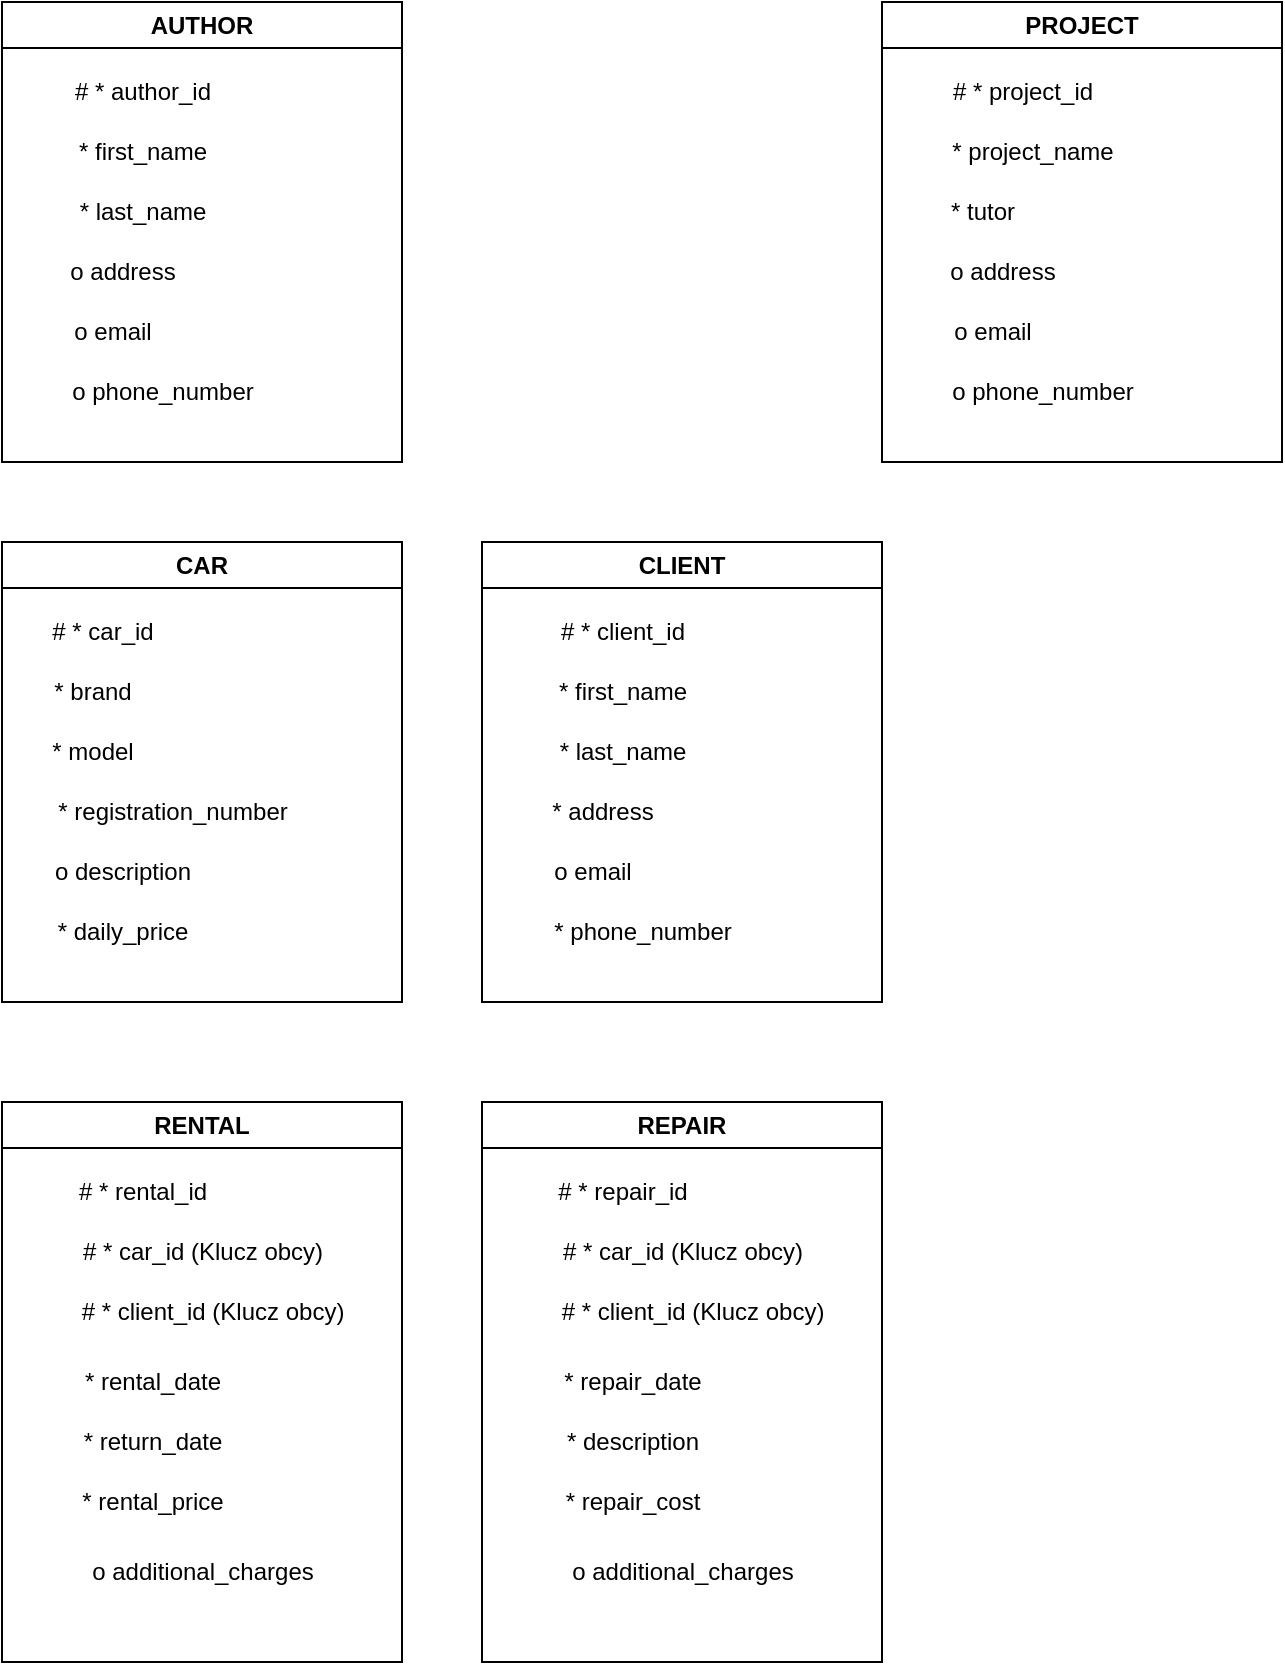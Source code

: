 <mxfile version="21.1.7" type="github">
  <diagram name="Strona-1" id="fPzl1J1sIAi2Sx4Lx70H">
    <mxGraphModel dx="795" dy="433" grid="1" gridSize="10" guides="1" tooltips="1" connect="1" arrows="1" fold="1" page="1" pageScale="1" pageWidth="827" pageHeight="1169" math="0" shadow="0">
      <root>
        <mxCell id="0" />
        <mxCell id="1" parent="0" />
        <mxCell id="qF0Ar4klL7RjDzRg76NX-9" value="CAR" style="swimlane;whiteSpace=wrap;html=1;" parent="1" vertex="1">
          <mxGeometry x="80" y="350" width="200" height="230" as="geometry">
            <mxRectangle x="80" y="40" width="70" height="30" as="alternateBounds" />
          </mxGeometry>
        </mxCell>
        <mxCell id="qF0Ar4klL7RjDzRg76NX-10" value="# * car_id" style="text;html=1;align=center;verticalAlign=middle;resizable=0;points=[];autosize=1;strokeColor=none;fillColor=none;" parent="qF0Ar4klL7RjDzRg76NX-9" vertex="1">
          <mxGeometry x="15" y="30" width="70" height="30" as="geometry" />
        </mxCell>
        <mxCell id="qF0Ar4klL7RjDzRg76NX-11" value="* brand" style="text;html=1;align=center;verticalAlign=middle;resizable=0;points=[];autosize=1;strokeColor=none;fillColor=none;" parent="qF0Ar4klL7RjDzRg76NX-9" vertex="1">
          <mxGeometry x="15" y="60" width="60" height="30" as="geometry" />
        </mxCell>
        <mxCell id="qF0Ar4klL7RjDzRg76NX-12" value="* model" style="text;html=1;align=center;verticalAlign=middle;resizable=0;points=[];autosize=1;strokeColor=none;fillColor=none;" parent="qF0Ar4klL7RjDzRg76NX-9" vertex="1">
          <mxGeometry x="15" y="90" width="60" height="30" as="geometry" />
        </mxCell>
        <mxCell id="qF0Ar4klL7RjDzRg76NX-14" value="o description" style="text;html=1;align=center;verticalAlign=middle;resizable=0;points=[];autosize=1;strokeColor=none;fillColor=none;" parent="qF0Ar4klL7RjDzRg76NX-9" vertex="1">
          <mxGeometry x="15" y="150" width="90" height="30" as="geometry" />
        </mxCell>
        <mxCell id="qF0Ar4klL7RjDzRg76NX-15" value="*&amp;nbsp;daily_price " style="text;html=1;align=center;verticalAlign=middle;resizable=0;points=[];autosize=1;strokeColor=none;fillColor=none;" parent="qF0Ar4klL7RjDzRg76NX-9" vertex="1">
          <mxGeometry x="15" y="180" width="90" height="30" as="geometry" />
        </mxCell>
        <mxCell id="qF0Ar4klL7RjDzRg76NX-25" value="*&amp;nbsp;registration_number " style="text;html=1;align=center;verticalAlign=middle;resizable=0;points=[];autosize=1;strokeColor=none;fillColor=none;" parent="qF0Ar4klL7RjDzRg76NX-9" vertex="1">
          <mxGeometry x="15" y="120" width="140" height="30" as="geometry" />
        </mxCell>
        <mxCell id="qF0Ar4klL7RjDzRg76NX-26" value="CLIENT" style="swimlane;whiteSpace=wrap;html=1;startSize=23;" parent="1" vertex="1">
          <mxGeometry x="320" y="350" width="200" height="230" as="geometry" />
        </mxCell>
        <mxCell id="qF0Ar4klL7RjDzRg76NX-27" value="# *&amp;nbsp;client_id " style="text;html=1;align=center;verticalAlign=middle;resizable=0;points=[];autosize=1;strokeColor=none;fillColor=none;" parent="qF0Ar4klL7RjDzRg76NX-26" vertex="1">
          <mxGeometry x="25" y="30" width="90" height="30" as="geometry" />
        </mxCell>
        <mxCell id="qF0Ar4klL7RjDzRg76NX-31" value="*&amp;nbsp;phone_number " style="text;html=1;align=center;verticalAlign=middle;resizable=0;points=[];autosize=1;strokeColor=none;fillColor=none;" parent="qF0Ar4klL7RjDzRg76NX-26" vertex="1">
          <mxGeometry x="25" y="180" width="110" height="30" as="geometry" />
        </mxCell>
        <mxCell id="qF0Ar4klL7RjDzRg76NX-28" value="*&amp;nbsp;first_name " style="text;html=1;align=center;verticalAlign=middle;resizable=0;points=[];autosize=1;strokeColor=none;fillColor=none;" parent="qF0Ar4klL7RjDzRg76NX-26" vertex="1">
          <mxGeometry x="25" y="60" width="90" height="30" as="geometry" />
        </mxCell>
        <mxCell id="qF0Ar4klL7RjDzRg76NX-29" value="*&amp;nbsp;last_name " style="text;html=1;align=center;verticalAlign=middle;resizable=0;points=[];autosize=1;strokeColor=none;fillColor=none;" parent="qF0Ar4klL7RjDzRg76NX-26" vertex="1">
          <mxGeometry x="25" y="90" width="90" height="30" as="geometry" />
        </mxCell>
        <mxCell id="qF0Ar4klL7RjDzRg76NX-32" value="*&amp;nbsp;address " style="text;html=1;align=center;verticalAlign=middle;resizable=0;points=[];autosize=1;strokeColor=none;fillColor=none;" parent="qF0Ar4klL7RjDzRg76NX-26" vertex="1">
          <mxGeometry x="25" y="120" width="70" height="30" as="geometry" />
        </mxCell>
        <mxCell id="qF0Ar4klL7RjDzRg76NX-30" value="o&amp;nbsp;email " style="text;html=1;align=center;verticalAlign=middle;resizable=0;points=[];autosize=1;strokeColor=none;fillColor=none;" parent="qF0Ar4klL7RjDzRg76NX-26" vertex="1">
          <mxGeometry x="25" y="150" width="60" height="30" as="geometry" />
        </mxCell>
        <mxCell id="qF0Ar4klL7RjDzRg76NX-33" value="RENTAL" style="swimlane;whiteSpace=wrap;html=1;startSize=23;" parent="1" vertex="1">
          <mxGeometry x="80" y="630" width="200" height="280" as="geometry" />
        </mxCell>
        <mxCell id="qF0Ar4klL7RjDzRg76NX-34" value="# *&amp;nbsp;rental_id " style="text;html=1;align=center;verticalAlign=middle;resizable=0;points=[];autosize=1;strokeColor=none;fillColor=none;" parent="qF0Ar4klL7RjDzRg76NX-33" vertex="1">
          <mxGeometry x="25" y="30" width="90" height="30" as="geometry" />
        </mxCell>
        <mxCell id="qF0Ar4klL7RjDzRg76NX-35" value="* rental_price " style="text;html=1;align=center;verticalAlign=middle;resizable=0;points=[];autosize=1;strokeColor=none;fillColor=none;" parent="qF0Ar4klL7RjDzRg76NX-33" vertex="1">
          <mxGeometry x="30" y="185" width="90" height="30" as="geometry" />
        </mxCell>
        <mxCell id="qF0Ar4klL7RjDzRg76NX-38" value="*&amp;nbsp;rental_date " style="text;html=1;align=center;verticalAlign=middle;resizable=0;points=[];autosize=1;strokeColor=none;fillColor=none;" parent="qF0Ar4klL7RjDzRg76NX-33" vertex="1">
          <mxGeometry x="30" y="125" width="90" height="30" as="geometry" />
        </mxCell>
        <mxCell id="qF0Ar4klL7RjDzRg76NX-39" value="* return_date " style="text;html=1;align=center;verticalAlign=middle;resizable=0;points=[];autosize=1;strokeColor=none;fillColor=none;" parent="qF0Ar4klL7RjDzRg76NX-33" vertex="1">
          <mxGeometry x="30" y="155" width="90" height="30" as="geometry" />
        </mxCell>
        <mxCell id="qF0Ar4klL7RjDzRg76NX-40" value="# * car_id (Klucz obcy)" style="text;html=1;align=center;verticalAlign=middle;resizable=0;points=[];autosize=1;strokeColor=none;fillColor=none;" parent="qF0Ar4klL7RjDzRg76NX-33" vertex="1">
          <mxGeometry x="30" y="60" width="140" height="30" as="geometry" />
        </mxCell>
        <mxCell id="qF0Ar4klL7RjDzRg76NX-41" value="# *&amp;nbsp;client_id (Klucz obcy)" style="text;html=1;align=center;verticalAlign=middle;resizable=0;points=[];autosize=1;strokeColor=none;fillColor=none;" parent="qF0Ar4klL7RjDzRg76NX-33" vertex="1">
          <mxGeometry x="30" y="90" width="150" height="30" as="geometry" />
        </mxCell>
        <mxCell id="qF0Ar4klL7RjDzRg76NX-42" value="o additional_charges" style="text;html=1;align=center;verticalAlign=middle;resizable=0;points=[];autosize=1;strokeColor=none;fillColor=none;" parent="qF0Ar4klL7RjDzRg76NX-33" vertex="1">
          <mxGeometry x="35" y="220" width="130" height="30" as="geometry" />
        </mxCell>
        <mxCell id="qF0Ar4klL7RjDzRg76NX-43" value="REPAIR" style="swimlane;whiteSpace=wrap;html=1;startSize=23;" parent="1" vertex="1">
          <mxGeometry x="320" y="630" width="200" height="280" as="geometry" />
        </mxCell>
        <mxCell id="qF0Ar4klL7RjDzRg76NX-44" value="# *&amp;nbsp;repair_id " style="text;html=1;align=center;verticalAlign=middle;resizable=0;points=[];autosize=1;strokeColor=none;fillColor=none;" parent="qF0Ar4klL7RjDzRg76NX-43" vertex="1">
          <mxGeometry x="25" y="30" width="90" height="30" as="geometry" />
        </mxCell>
        <mxCell id="qF0Ar4klL7RjDzRg76NX-45" value="* repair_cost " style="text;html=1;align=center;verticalAlign=middle;resizable=0;points=[];autosize=1;strokeColor=none;fillColor=none;" parent="qF0Ar4klL7RjDzRg76NX-43" vertex="1">
          <mxGeometry x="30" y="185" width="90" height="30" as="geometry" />
        </mxCell>
        <mxCell id="qF0Ar4klL7RjDzRg76NX-46" value="*&amp;nbsp;repair_date " style="text;html=1;align=center;verticalAlign=middle;resizable=0;points=[];autosize=1;strokeColor=none;fillColor=none;" parent="qF0Ar4klL7RjDzRg76NX-43" vertex="1">
          <mxGeometry x="30" y="125" width="90" height="30" as="geometry" />
        </mxCell>
        <mxCell id="qF0Ar4klL7RjDzRg76NX-47" value="*&amp;nbsp;description " style="text;html=1;align=center;verticalAlign=middle;resizable=0;points=[];autosize=1;strokeColor=none;fillColor=none;" parent="qF0Ar4klL7RjDzRg76NX-43" vertex="1">
          <mxGeometry x="30" y="155" width="90" height="30" as="geometry" />
        </mxCell>
        <mxCell id="qF0Ar4klL7RjDzRg76NX-48" value="# * car_id (Klucz obcy)" style="text;html=1;align=center;verticalAlign=middle;resizable=0;points=[];autosize=1;strokeColor=none;fillColor=none;" parent="qF0Ar4klL7RjDzRg76NX-43" vertex="1">
          <mxGeometry x="30" y="60" width="140" height="30" as="geometry" />
        </mxCell>
        <mxCell id="qF0Ar4klL7RjDzRg76NX-49" value="# *&amp;nbsp;client_id (Klucz obcy)" style="text;html=1;align=center;verticalAlign=middle;resizable=0;points=[];autosize=1;strokeColor=none;fillColor=none;" parent="qF0Ar4klL7RjDzRg76NX-43" vertex="1">
          <mxGeometry x="30" y="90" width="150" height="30" as="geometry" />
        </mxCell>
        <mxCell id="qF0Ar4klL7RjDzRg76NX-50" value="o additional_charges" style="text;html=1;align=center;verticalAlign=middle;resizable=0;points=[];autosize=1;strokeColor=none;fillColor=none;" parent="qF0Ar4klL7RjDzRg76NX-43" vertex="1">
          <mxGeometry x="35" y="220" width="130" height="30" as="geometry" />
        </mxCell>
        <mxCell id="qF0Ar4klL7RjDzRg76NX-59" value="AUTHOR" style="swimlane;whiteSpace=wrap;html=1;startSize=23;" parent="1" vertex="1">
          <mxGeometry x="80" y="80" width="200" height="230" as="geometry" />
        </mxCell>
        <mxCell id="qF0Ar4klL7RjDzRg76NX-60" value="# * author_id " style="text;html=1;align=center;verticalAlign=middle;resizable=0;points=[];autosize=1;strokeColor=none;fillColor=none;" parent="qF0Ar4klL7RjDzRg76NX-59" vertex="1">
          <mxGeometry x="25" y="30" width="90" height="30" as="geometry" />
        </mxCell>
        <mxCell id="qF0Ar4klL7RjDzRg76NX-61" value="o phone_number " style="text;html=1;align=center;verticalAlign=middle;resizable=0;points=[];autosize=1;strokeColor=none;fillColor=none;" parent="qF0Ar4klL7RjDzRg76NX-59" vertex="1">
          <mxGeometry x="25" y="180" width="110" height="30" as="geometry" />
        </mxCell>
        <mxCell id="qF0Ar4klL7RjDzRg76NX-62" value="*&amp;nbsp;first_name " style="text;html=1;align=center;verticalAlign=middle;resizable=0;points=[];autosize=1;strokeColor=none;fillColor=none;" parent="qF0Ar4klL7RjDzRg76NX-59" vertex="1">
          <mxGeometry x="25" y="60" width="90" height="30" as="geometry" />
        </mxCell>
        <mxCell id="qF0Ar4klL7RjDzRg76NX-63" value="*&amp;nbsp;last_name " style="text;html=1;align=center;verticalAlign=middle;resizable=0;points=[];autosize=1;strokeColor=none;fillColor=none;" parent="qF0Ar4klL7RjDzRg76NX-59" vertex="1">
          <mxGeometry x="25" y="90" width="90" height="30" as="geometry" />
        </mxCell>
        <mxCell id="qF0Ar4klL7RjDzRg76NX-64" value="o address " style="text;html=1;align=center;verticalAlign=middle;resizable=0;points=[];autosize=1;strokeColor=none;fillColor=none;" parent="qF0Ar4klL7RjDzRg76NX-59" vertex="1">
          <mxGeometry x="20" y="120" width="80" height="30" as="geometry" />
        </mxCell>
        <mxCell id="qF0Ar4klL7RjDzRg76NX-65" value="o&amp;nbsp;email " style="text;html=1;align=center;verticalAlign=middle;resizable=0;points=[];autosize=1;strokeColor=none;fillColor=none;" parent="qF0Ar4klL7RjDzRg76NX-59" vertex="1">
          <mxGeometry x="25" y="150" width="60" height="30" as="geometry" />
        </mxCell>
        <mxCell id="qF0Ar4klL7RjDzRg76NX-66" value="PROJECT" style="swimlane;whiteSpace=wrap;html=1;startSize=23;" parent="1" vertex="1">
          <mxGeometry x="520" y="80" width="200" height="230" as="geometry" />
        </mxCell>
        <mxCell id="qF0Ar4klL7RjDzRg76NX-67" value="# * project_id " style="text;html=1;align=center;verticalAlign=middle;resizable=0;points=[];autosize=1;strokeColor=none;fillColor=none;" parent="qF0Ar4klL7RjDzRg76NX-66" vertex="1">
          <mxGeometry x="25" y="30" width="90" height="30" as="geometry" />
        </mxCell>
        <mxCell id="qF0Ar4klL7RjDzRg76NX-68" value="o phone_number " style="text;html=1;align=center;verticalAlign=middle;resizable=0;points=[];autosize=1;strokeColor=none;fillColor=none;" parent="qF0Ar4klL7RjDzRg76NX-66" vertex="1">
          <mxGeometry x="25" y="180" width="110" height="30" as="geometry" />
        </mxCell>
        <mxCell id="qF0Ar4klL7RjDzRg76NX-69" value="* project_name" style="text;html=1;align=center;verticalAlign=middle;resizable=0;points=[];autosize=1;strokeColor=none;fillColor=none;" parent="qF0Ar4klL7RjDzRg76NX-66" vertex="1">
          <mxGeometry x="25" y="60" width="100" height="30" as="geometry" />
        </mxCell>
        <mxCell id="qF0Ar4klL7RjDzRg76NX-70" value="*&amp;nbsp;tutor" style="text;html=1;align=center;verticalAlign=middle;resizable=0;points=[];autosize=1;strokeColor=none;fillColor=none;" parent="qF0Ar4klL7RjDzRg76NX-66" vertex="1">
          <mxGeometry x="20" y="90" width="60" height="30" as="geometry" />
        </mxCell>
        <mxCell id="qF0Ar4klL7RjDzRg76NX-71" value="o address " style="text;html=1;align=center;verticalAlign=middle;resizable=0;points=[];autosize=1;strokeColor=none;fillColor=none;" parent="qF0Ar4klL7RjDzRg76NX-66" vertex="1">
          <mxGeometry x="20" y="120" width="80" height="30" as="geometry" />
        </mxCell>
        <mxCell id="qF0Ar4klL7RjDzRg76NX-72" value="o&amp;nbsp;email " style="text;html=1;align=center;verticalAlign=middle;resizable=0;points=[];autosize=1;strokeColor=none;fillColor=none;" parent="qF0Ar4klL7RjDzRg76NX-66" vertex="1">
          <mxGeometry x="25" y="150" width="60" height="30" as="geometry" />
        </mxCell>
      </root>
    </mxGraphModel>
  </diagram>
</mxfile>
